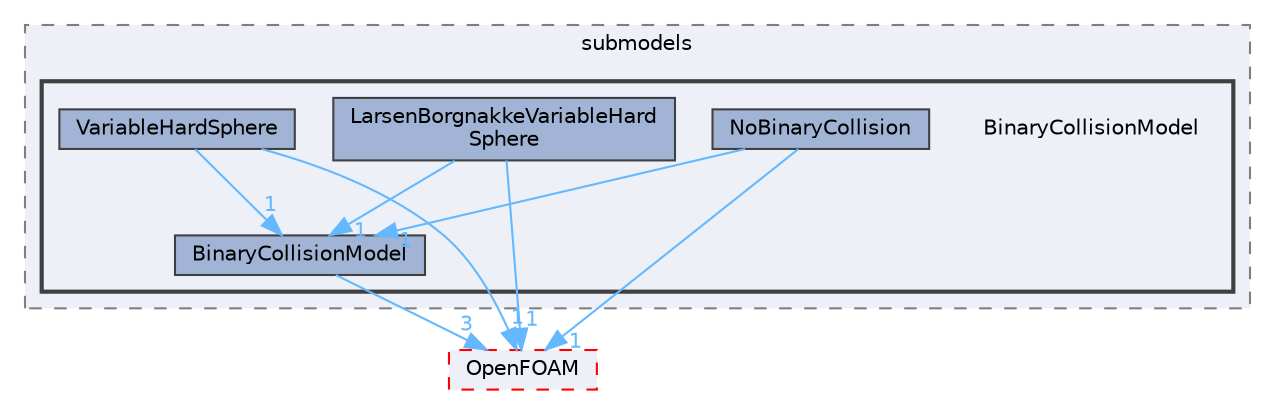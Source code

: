 digraph "src/lagrangian/DSMC/submodels/BinaryCollisionModel"
{
 // LATEX_PDF_SIZE
  bgcolor="transparent";
  edge [fontname=Helvetica,fontsize=10,labelfontname=Helvetica,labelfontsize=10];
  node [fontname=Helvetica,fontsize=10,shape=box,height=0.2,width=0.4];
  compound=true
  subgraph clusterdir_aa5533d18bfe518db8350fc74caf402d {
    graph [ bgcolor="#edf0f7", pencolor="grey50", label="submodels", fontname=Helvetica,fontsize=10 style="filled,dashed", URL="dir_aa5533d18bfe518db8350fc74caf402d.html",tooltip=""]
  subgraph clusterdir_5a016b681099220922dbcc745c32c14c {
    graph [ bgcolor="#edf0f7", pencolor="grey25", label="", fontname=Helvetica,fontsize=10 style="filled,bold", URL="dir_5a016b681099220922dbcc745c32c14c.html",tooltip=""]
    dir_5a016b681099220922dbcc745c32c14c [shape=plaintext, label="BinaryCollisionModel"];
  dir_e23bb4794f849857419d4f5482c38026 [label="BinaryCollisionModel", fillcolor="#a2b4d6", color="grey25", style="filled", URL="dir_e23bb4794f849857419d4f5482c38026.html",tooltip=""];
  dir_5c0d1dd7224350978ef479f434b9569c [label="LarsenBorgnakkeVariableHard\lSphere", fillcolor="#a2b4d6", color="grey25", style="filled", URL="dir_5c0d1dd7224350978ef479f434b9569c.html",tooltip=""];
  dir_6dce9bf9ceac4e18a3a5100cc7cb682a [label="NoBinaryCollision", fillcolor="#a2b4d6", color="grey25", style="filled", URL="dir_6dce9bf9ceac4e18a3a5100cc7cb682a.html",tooltip=""];
  dir_4e35a59ee97c419ae75d584992336dcc [label="VariableHardSphere", fillcolor="#a2b4d6", color="grey25", style="filled", URL="dir_4e35a59ee97c419ae75d584992336dcc.html",tooltip=""];
  }
  }
  dir_c5473ff19b20e6ec4dfe5c310b3778a8 [label="OpenFOAM", fillcolor="#edf0f7", color="red", style="filled,dashed", URL="dir_c5473ff19b20e6ec4dfe5c310b3778a8.html",tooltip=""];
  dir_e23bb4794f849857419d4f5482c38026->dir_c5473ff19b20e6ec4dfe5c310b3778a8 [headlabel="3", labeldistance=1.5 headhref="dir_000269_002695.html" href="dir_000269_002695.html" color="steelblue1" fontcolor="steelblue1"];
  dir_5c0d1dd7224350978ef479f434b9569c->dir_c5473ff19b20e6ec4dfe5c310b3778a8 [headlabel="1", labeldistance=1.5 headhref="dir_002099_002695.html" href="dir_002099_002695.html" color="steelblue1" fontcolor="steelblue1"];
  dir_5c0d1dd7224350978ef479f434b9569c->dir_e23bb4794f849857419d4f5482c38026 [headlabel="1", labeldistance=1.5 headhref="dir_002099_000269.html" href="dir_002099_000269.html" color="steelblue1" fontcolor="steelblue1"];
  dir_6dce9bf9ceac4e18a3a5100cc7cb682a->dir_c5473ff19b20e6ec4dfe5c310b3778a8 [headlabel="1", labeldistance=1.5 headhref="dir_002533_002695.html" href="dir_002533_002695.html" color="steelblue1" fontcolor="steelblue1"];
  dir_6dce9bf9ceac4e18a3a5100cc7cb682a->dir_e23bb4794f849857419d4f5482c38026 [headlabel="1", labeldistance=1.5 headhref="dir_002533_000269.html" href="dir_002533_000269.html" color="steelblue1" fontcolor="steelblue1"];
  dir_4e35a59ee97c419ae75d584992336dcc->dir_c5473ff19b20e6ec4dfe5c310b3778a8 [headlabel="1", labeldistance=1.5 headhref="dir_004252_002695.html" href="dir_004252_002695.html" color="steelblue1" fontcolor="steelblue1"];
  dir_4e35a59ee97c419ae75d584992336dcc->dir_e23bb4794f849857419d4f5482c38026 [headlabel="1", labeldistance=1.5 headhref="dir_004252_000269.html" href="dir_004252_000269.html" color="steelblue1" fontcolor="steelblue1"];
}
